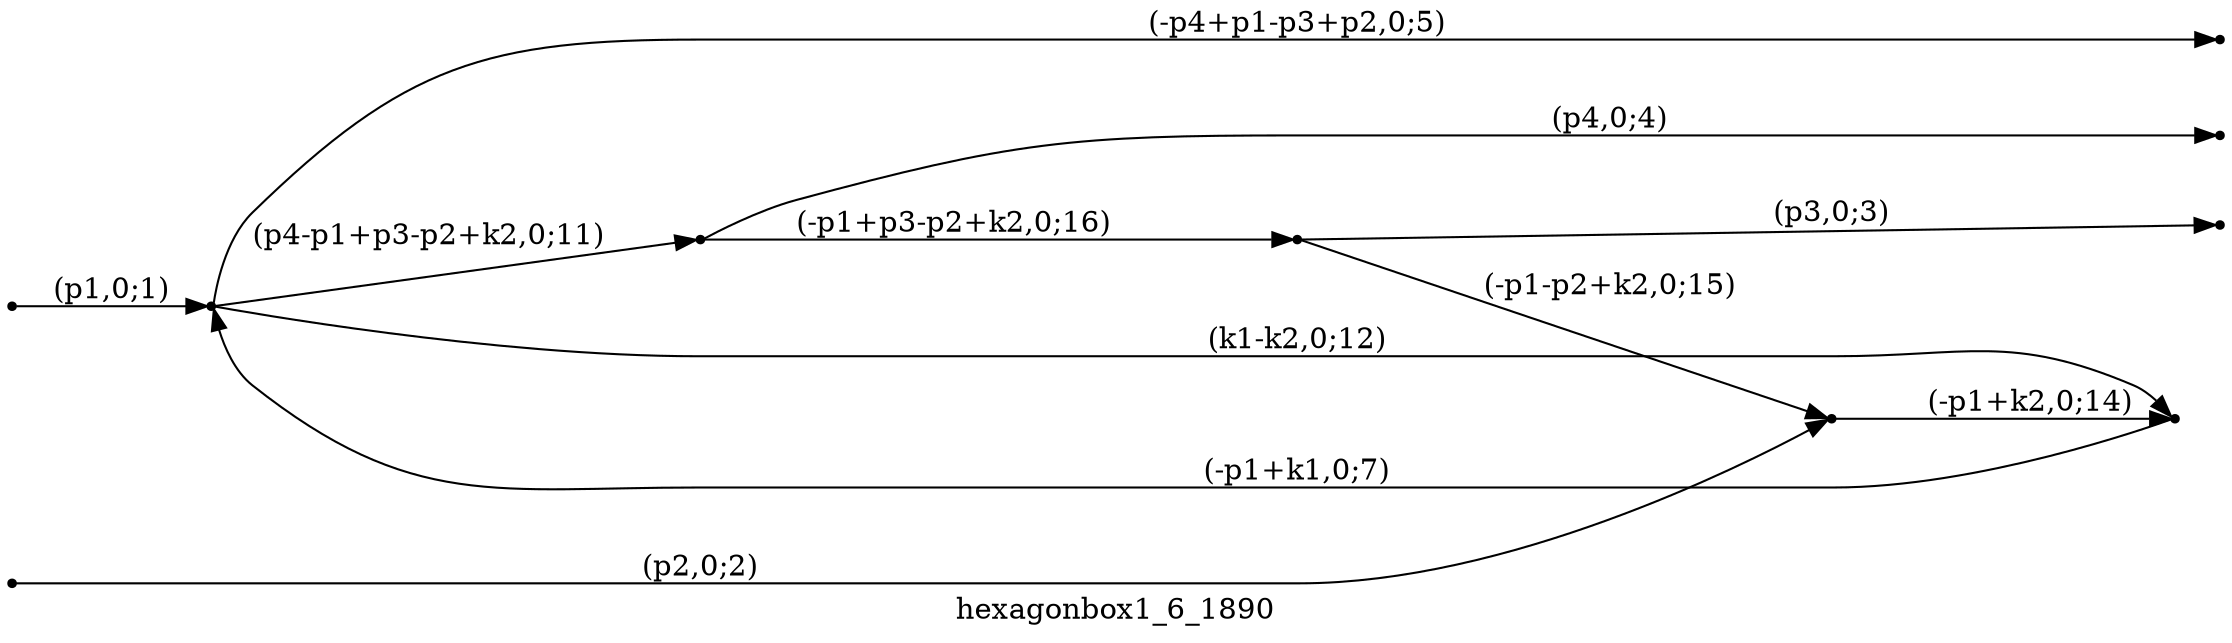 digraph hexagonbox1_6_1890 {
  label="hexagonbox1_6_1890";
  rankdir="LR";
  subgraph edges {
    -1 -> 2 [label="(p1,0;1)"];
    -2 -> 4 [label="(p2,0;2)"];
    5 -> -3 [label="(p3,0;3)"];
    3 -> -4 [label="(p4,0;4)"];
    2 -> -5 [label="(-p4+p1-p3+p2,0;5)"];
    1 -> 2 [label="(-p1+k1,0;7)"];
    2 -> 3 [label="(p4-p1+p3-p2+k2,0;11)"];
    2 -> 1 [label="(k1-k2,0;12)"];
    4 -> 1 [label="(-p1+k2,0;14)"];
    5 -> 4 [label="(-p1-p2+k2,0;15)"];
    3 -> 5 [label="(-p1+p3-p2+k2,0;16)"];
  }
  subgraph incoming { rank="source"; -1; -2; }
  subgraph outgoing { rank="sink"; -3; -4; -5; }
-5 [shape=point];
-4 [shape=point];
-3 [shape=point];
-2 [shape=point];
-1 [shape=point];
1 [shape=point];
2 [shape=point];
3 [shape=point];
4 [shape=point];
5 [shape=point];
}

